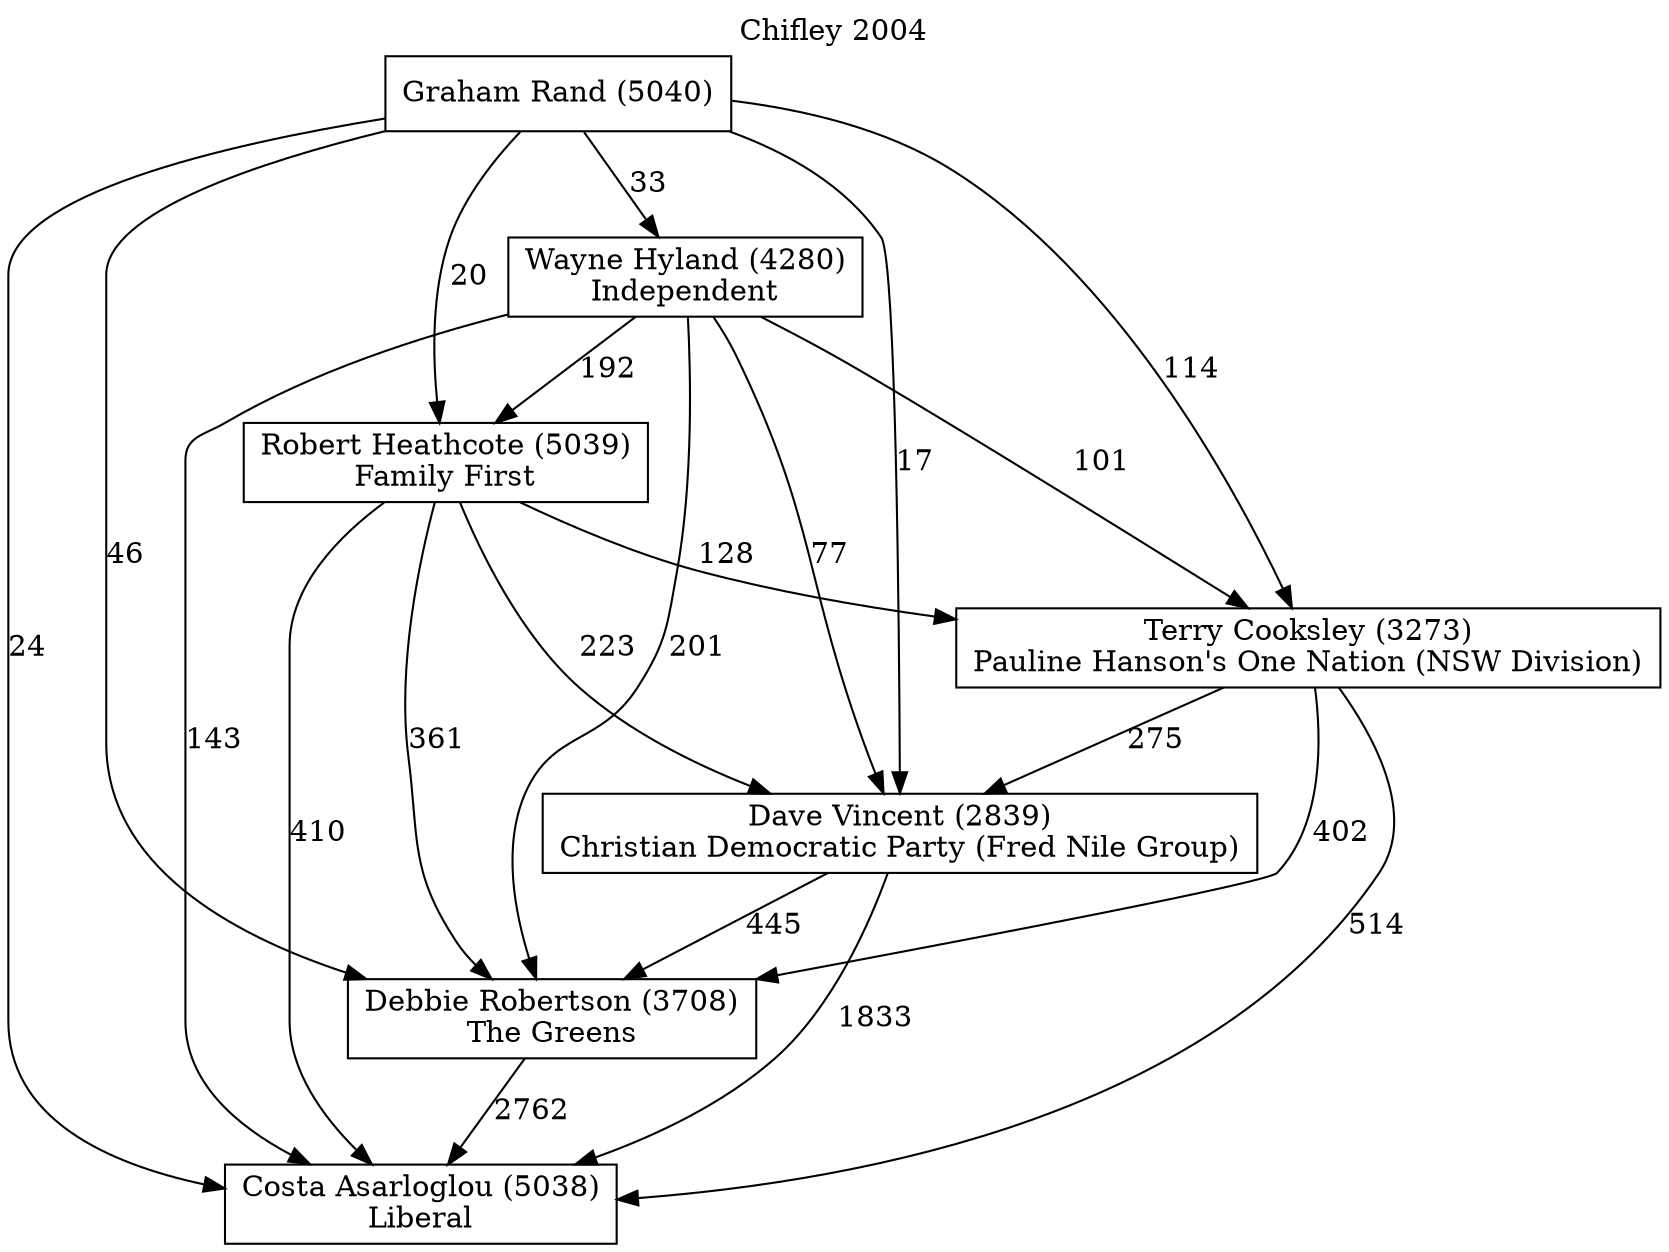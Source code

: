 // House preference flow
digraph "Costa Asarloglou (5038)_Chifley_2004" {
	graph [label="Chifley 2004" labelloc=t mclimit=10]
	node [shape=box]
	"Costa Asarloglou (5038)" [label="Costa Asarloglou (5038)
Liberal"]
	"Debbie Robertson (3708)" [label="Debbie Robertson (3708)
The Greens"]
	"Dave Vincent (2839)" [label="Dave Vincent (2839)
Christian Democratic Party (Fred Nile Group)"]
	"Terry Cooksley (3273)" [label="Terry Cooksley (3273)
Pauline Hanson's One Nation (NSW Division)"]
	"Robert Heathcote (5039)" [label="Robert Heathcote (5039)
Family First"]
	"Wayne Hyland (4280)" [label="Wayne Hyland (4280)
Independent"]
	"Graham Rand (5040)" [label="Graham Rand (5040)
"]
	"Debbie Robertson (3708)" -> "Costa Asarloglou (5038)" [label=2762]
	"Dave Vincent (2839)" -> "Debbie Robertson (3708)" [label=445]
	"Terry Cooksley (3273)" -> "Dave Vincent (2839)" [label=275]
	"Robert Heathcote (5039)" -> "Terry Cooksley (3273)" [label=128]
	"Wayne Hyland (4280)" -> "Robert Heathcote (5039)" [label=192]
	"Graham Rand (5040)" -> "Wayne Hyland (4280)" [label=33]
	"Dave Vincent (2839)" -> "Costa Asarloglou (5038)" [label=1833]
	"Terry Cooksley (3273)" -> "Costa Asarloglou (5038)" [label=514]
	"Robert Heathcote (5039)" -> "Costa Asarloglou (5038)" [label=410]
	"Wayne Hyland (4280)" -> "Costa Asarloglou (5038)" [label=143]
	"Graham Rand (5040)" -> "Costa Asarloglou (5038)" [label=24]
	"Graham Rand (5040)" -> "Robert Heathcote (5039)" [label=20]
	"Wayne Hyland (4280)" -> "Terry Cooksley (3273)" [label=101]
	"Graham Rand (5040)" -> "Terry Cooksley (3273)" [label=114]
	"Robert Heathcote (5039)" -> "Dave Vincent (2839)" [label=223]
	"Wayne Hyland (4280)" -> "Dave Vincent (2839)" [label=77]
	"Graham Rand (5040)" -> "Dave Vincent (2839)" [label=17]
	"Terry Cooksley (3273)" -> "Debbie Robertson (3708)" [label=402]
	"Robert Heathcote (5039)" -> "Debbie Robertson (3708)" [label=361]
	"Wayne Hyland (4280)" -> "Debbie Robertson (3708)" [label=201]
	"Graham Rand (5040)" -> "Debbie Robertson (3708)" [label=46]
}
